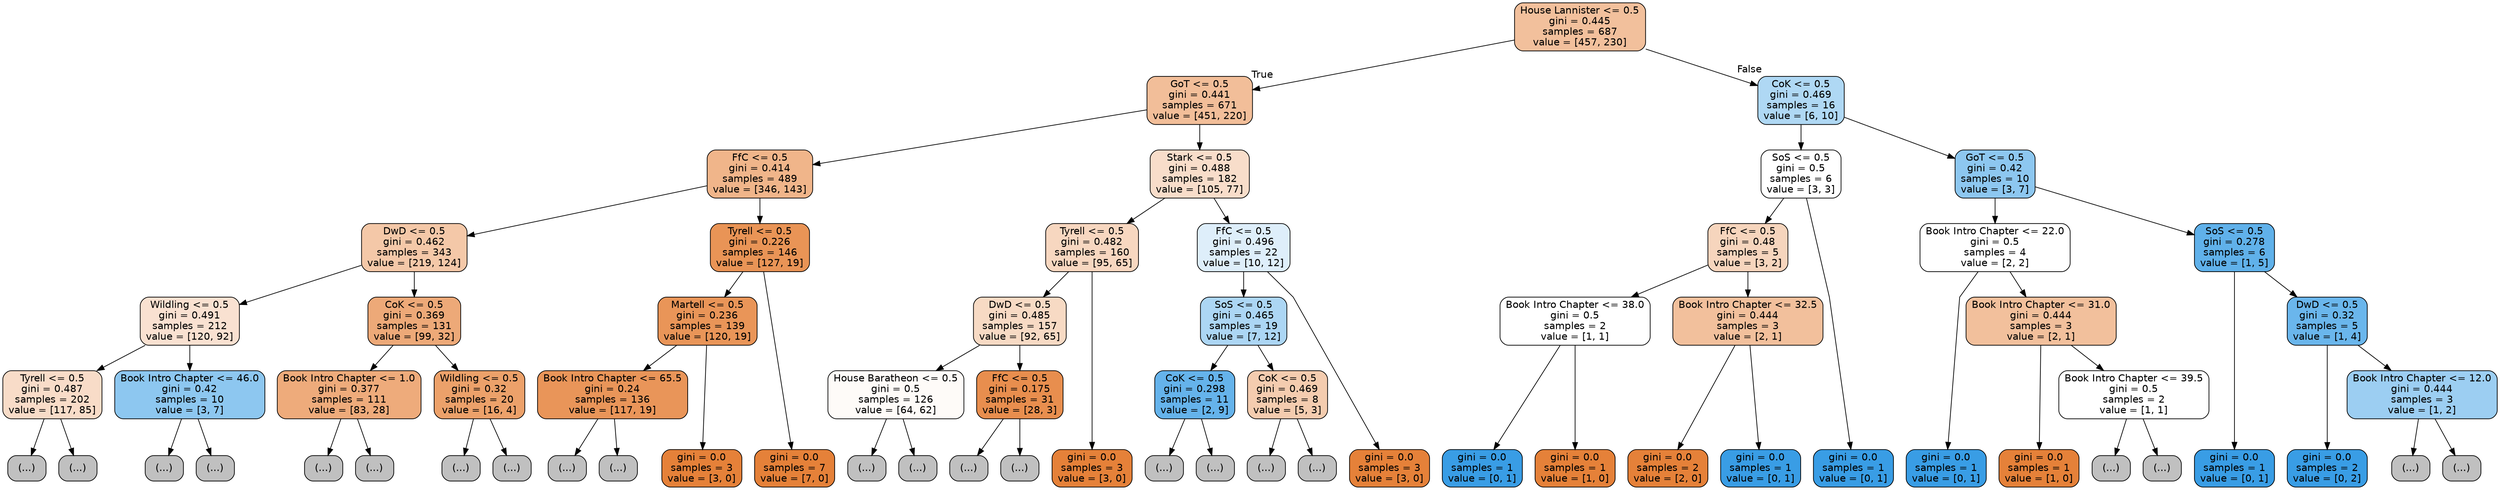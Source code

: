 digraph Tree {
node [shape=box, style="filled, rounded", color="black", fontname=helvetica] ;
graph [ranksep=equally, splines=polyline] ;
edge [fontname=helvetica] ;
0 [label="House Lannister <= 0.5\ngini = 0.445\nsamples = 687\nvalue = [457, 230]", fillcolor="#e581397f"] ;
1 [label="GoT <= 0.5\ngini = 0.441\nsamples = 671\nvalue = [451, 220]", fillcolor="#e5813983"] ;
0 -> 1 [labeldistance=2.5, labelangle=45, headlabel="True"] ;
2 [label="FfC <= 0.5\ngini = 0.414\nsamples = 489\nvalue = [346, 143]", fillcolor="#e5813996"] ;
1 -> 2 ;
3 [label="DwD <= 0.5\ngini = 0.462\nsamples = 343\nvalue = [219, 124]", fillcolor="#e581396f"] ;
2 -> 3 ;
4 [label="Wildling <= 0.5\ngini = 0.491\nsamples = 212\nvalue = [120, 92]", fillcolor="#e581393b"] ;
3 -> 4 ;
5 [label="Tyrell <= 0.5\ngini = 0.487\nsamples = 202\nvalue = [117, 85]", fillcolor="#e5813946"] ;
4 -> 5 ;
6 [label="(...)", fillcolor="#C0C0C0"] ;
5 -> 6 ;
161 [label="(...)", fillcolor="#C0C0C0"] ;
5 -> 161 ;
162 [label="Book Intro Chapter <= 46.0\ngini = 0.42\nsamples = 10\nvalue = [3, 7]", fillcolor="#399de592"] ;
4 -> 162 ;
163 [label="(...)", fillcolor="#C0C0C0"] ;
162 -> 163 ;
172 [label="(...)", fillcolor="#C0C0C0"] ;
162 -> 172 ;
173 [label="CoK <= 0.5\ngini = 0.369\nsamples = 131\nvalue = [99, 32]", fillcolor="#e58139ad"] ;
3 -> 173 ;
174 [label="Book Intro Chapter <= 1.0\ngini = 0.377\nsamples = 111\nvalue = [83, 28]", fillcolor="#e58139a9"] ;
173 -> 174 ;
175 [label="(...)", fillcolor="#C0C0C0"] ;
174 -> 175 ;
182 [label="(...)", fillcolor="#C0C0C0"] ;
174 -> 182 ;
259 [label="Wildling <= 0.5\ngini = 0.32\nsamples = 20\nvalue = [16, 4]", fillcolor="#e58139bf"] ;
173 -> 259 ;
260 [label="(...)", fillcolor="#C0C0C0"] ;
259 -> 260 ;
277 [label="(...)", fillcolor="#C0C0C0"] ;
259 -> 277 ;
278 [label="Tyrell <= 0.5\ngini = 0.226\nsamples = 146\nvalue = [127, 19]", fillcolor="#e58139d9"] ;
2 -> 278 ;
279 [label="Martell <= 0.5\ngini = 0.236\nsamples = 139\nvalue = [120, 19]", fillcolor="#e58139d7"] ;
278 -> 279 ;
280 [label="Book Intro Chapter <= 65.5\ngini = 0.24\nsamples = 136\nvalue = [117, 19]", fillcolor="#e58139d6"] ;
279 -> 280 ;
281 [label="(...)", fillcolor="#C0C0C0"] ;
280 -> 281 ;
366 [label="(...)", fillcolor="#C0C0C0"] ;
280 -> 366 ;
367 [label="gini = 0.0\nsamples = 3\nvalue = [3, 0]", fillcolor="#e58139ff"] ;
279 -> 367 ;
368 [label="gini = 0.0\nsamples = 7\nvalue = [7, 0]", fillcolor="#e58139ff"] ;
278 -> 368 ;
369 [label="Stark <= 0.5\ngini = 0.488\nsamples = 182\nvalue = [105, 77]", fillcolor="#e5813944"] ;
1 -> 369 ;
370 [label="Tyrell <= 0.5\ngini = 0.482\nsamples = 160\nvalue = [95, 65]", fillcolor="#e5813951"] ;
369 -> 370 ;
371 [label="DwD <= 0.5\ngini = 0.485\nsamples = 157\nvalue = [92, 65]", fillcolor="#e581394b"] ;
370 -> 371 ;
372 [label="House Baratheon <= 0.5\ngini = 0.5\nsamples = 126\nvalue = [64, 62]", fillcolor="#e5813908"] ;
371 -> 372 ;
373 [label="(...)", fillcolor="#C0C0C0"] ;
372 -> 373 ;
508 [label="(...)", fillcolor="#C0C0C0"] ;
372 -> 508 ;
509 [label="FfC <= 0.5\ngini = 0.175\nsamples = 31\nvalue = [28, 3]", fillcolor="#e58139e4"] ;
371 -> 509 ;
510 [label="(...)", fillcolor="#C0C0C0"] ;
509 -> 510 ;
527 [label="(...)", fillcolor="#C0C0C0"] ;
509 -> 527 ;
528 [label="gini = 0.0\nsamples = 3\nvalue = [3, 0]", fillcolor="#e58139ff"] ;
370 -> 528 ;
529 [label="FfC <= 0.5\ngini = 0.496\nsamples = 22\nvalue = [10, 12]", fillcolor="#399de52a"] ;
369 -> 529 ;
530 [label="SoS <= 0.5\ngini = 0.465\nsamples = 19\nvalue = [7, 12]", fillcolor="#399de56a"] ;
529 -> 530 ;
531 [label="CoK <= 0.5\ngini = 0.298\nsamples = 11\nvalue = [2, 9]", fillcolor="#399de5c6"] ;
530 -> 531 ;
532 [label="(...)", fillcolor="#C0C0C0"] ;
531 -> 532 ;
535 [label="(...)", fillcolor="#C0C0C0"] ;
531 -> 535 ;
540 [label="CoK <= 0.5\ngini = 0.469\nsamples = 8\nvalue = [5, 3]", fillcolor="#e5813966"] ;
530 -> 540 ;
541 [label="(...)", fillcolor="#C0C0C0"] ;
540 -> 541 ;
548 [label="(...)", fillcolor="#C0C0C0"] ;
540 -> 548 ;
551 [label="gini = 0.0\nsamples = 3\nvalue = [3, 0]", fillcolor="#e58139ff"] ;
529 -> 551 ;
552 [label="CoK <= 0.5\ngini = 0.469\nsamples = 16\nvalue = [6, 10]", fillcolor="#399de566"] ;
0 -> 552 [labeldistance=2.5, labelangle=-45, headlabel="False"] ;
553 [label="SoS <= 0.5\ngini = 0.5\nsamples = 6\nvalue = [3, 3]", fillcolor="#e5813900"] ;
552 -> 553 ;
554 [label="FfC <= 0.5\ngini = 0.48\nsamples = 5\nvalue = [3, 2]", fillcolor="#e5813955"] ;
553 -> 554 ;
555 [label="Book Intro Chapter <= 38.0\ngini = 0.5\nsamples = 2\nvalue = [1, 1]", fillcolor="#e5813900"] ;
554 -> 555 ;
556 [label="gini = 0.0\nsamples = 1\nvalue = [0, 1]", fillcolor="#399de5ff"] ;
555 -> 556 ;
557 [label="gini = 0.0\nsamples = 1\nvalue = [1, 0]", fillcolor="#e58139ff"] ;
555 -> 557 ;
558 [label="Book Intro Chapter <= 32.5\ngini = 0.444\nsamples = 3\nvalue = [2, 1]", fillcolor="#e581397f"] ;
554 -> 558 ;
559 [label="gini = 0.0\nsamples = 2\nvalue = [2, 0]", fillcolor="#e58139ff"] ;
558 -> 559 ;
560 [label="gini = 0.0\nsamples = 1\nvalue = [0, 1]", fillcolor="#399de5ff"] ;
558 -> 560 ;
561 [label="gini = 0.0\nsamples = 1\nvalue = [0, 1]", fillcolor="#399de5ff"] ;
553 -> 561 ;
562 [label="GoT <= 0.5\ngini = 0.42\nsamples = 10\nvalue = [3, 7]", fillcolor="#399de592"] ;
552 -> 562 ;
563 [label="Book Intro Chapter <= 22.0\ngini = 0.5\nsamples = 4\nvalue = [2, 2]", fillcolor="#e5813900"] ;
562 -> 563 ;
564 [label="gini = 0.0\nsamples = 1\nvalue = [0, 1]", fillcolor="#399de5ff"] ;
563 -> 564 ;
565 [label="Book Intro Chapter <= 31.0\ngini = 0.444\nsamples = 3\nvalue = [2, 1]", fillcolor="#e581397f"] ;
563 -> 565 ;
566 [label="gini = 0.0\nsamples = 1\nvalue = [1, 0]", fillcolor="#e58139ff"] ;
565 -> 566 ;
567 [label="Book Intro Chapter <= 39.5\ngini = 0.5\nsamples = 2\nvalue = [1, 1]", fillcolor="#e5813900"] ;
565 -> 567 ;
568 [label="(...)", fillcolor="#C0C0C0"] ;
567 -> 568 ;
569 [label="(...)", fillcolor="#C0C0C0"] ;
567 -> 569 ;
570 [label="SoS <= 0.5\ngini = 0.278\nsamples = 6\nvalue = [1, 5]", fillcolor="#399de5cc"] ;
562 -> 570 ;
571 [label="gini = 0.0\nsamples = 1\nvalue = [0, 1]", fillcolor="#399de5ff"] ;
570 -> 571 ;
572 [label="DwD <= 0.5\ngini = 0.32\nsamples = 5\nvalue = [1, 4]", fillcolor="#399de5bf"] ;
570 -> 572 ;
573 [label="gini = 0.0\nsamples = 2\nvalue = [0, 2]", fillcolor="#399de5ff"] ;
572 -> 573 ;
574 [label="Book Intro Chapter <= 12.0\ngini = 0.444\nsamples = 3\nvalue = [1, 2]", fillcolor="#399de57f"] ;
572 -> 574 ;
575 [label="(...)", fillcolor="#C0C0C0"] ;
574 -> 575 ;
576 [label="(...)", fillcolor="#C0C0C0"] ;
574 -> 576 ;
{rank=same ; 0} ;
{rank=same ; 1; 552} ;
{rank=same ; 2; 369; 553; 562} ;
{rank=same ; 3; 278; 370; 529; 554; 563; 570} ;
{rank=same ; 4; 173; 279; 371; 530; 555; 558; 565; 572} ;
{rank=same ; 5; 162; 174; 259; 280; 372; 509; 531; 540; 567; 574} ;
{rank=same ; 6; 161; 163; 172; 175; 182; 260; 277; 281; 366; 367; 368; 373; 508; 510; 527; 528; 532; 535; 541; 548; 551; 556; 557; 559; 560; 561; 564; 566; 568; 569; 571; 573; 575; 576} ;
}